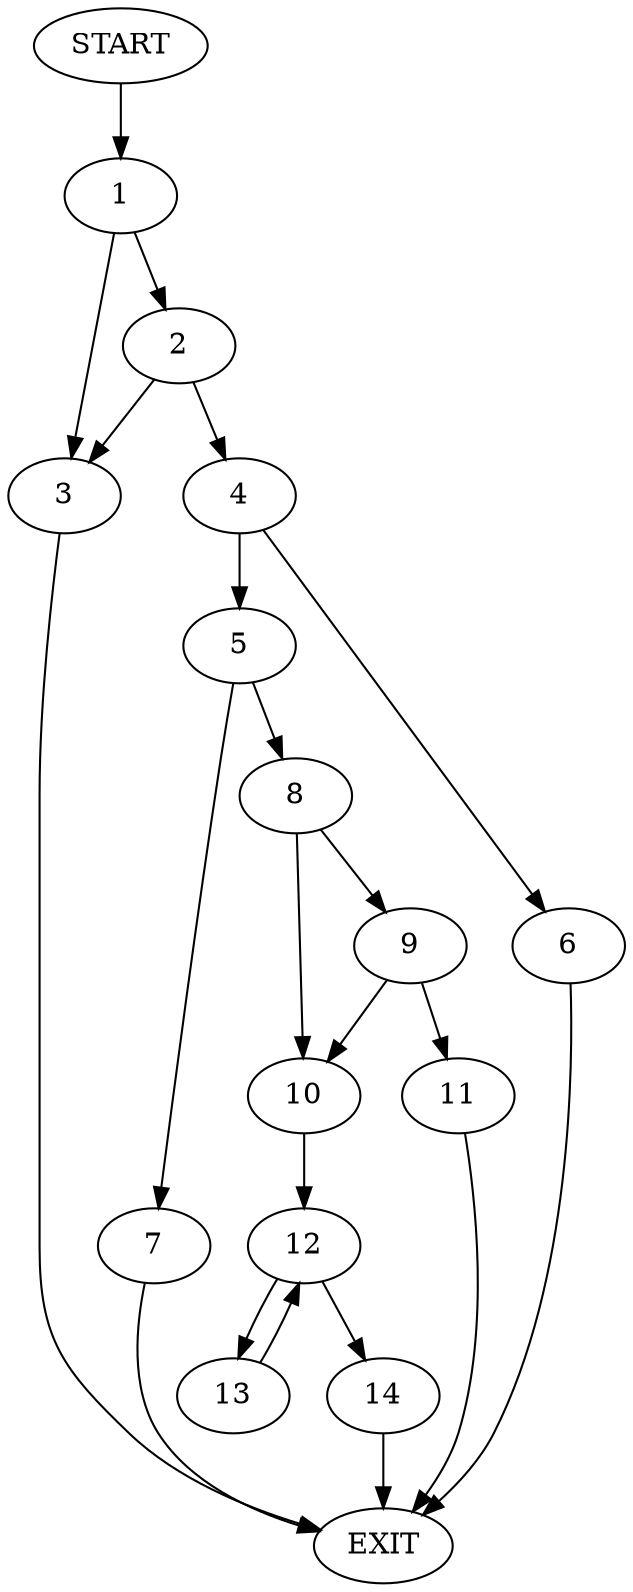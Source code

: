 digraph {
0 [label="START"]
15 [label="EXIT"]
0 -> 1
1 -> 2
1 -> 3
3 -> 15
2 -> 4
2 -> 3
4 -> 5
4 -> 6
5 -> 7
5 -> 8
6 -> 15
8 -> 9
8 -> 10
7 -> 15
9 -> 10
9 -> 11
10 -> 12
11 -> 15
12 -> 13
12 -> 14
13 -> 12
14 -> 15
}
